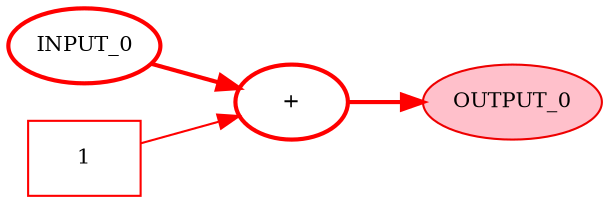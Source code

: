 strict digraph loopgraph {
    rankdir=LR; node [fontsize=10];
S0x1c40b00[label="+" color="red" style="bold" shape="ellipse"];
S0x7ff898004f20[label="INPUT_0" color="red" style="bold" shape="ellipse"];
S0x7ff898004f20 -> S0x1c40b00[ color="red" style="bold"];
S0x1c1b2a0[label="1" color="red" shape="box"];
S0x1c1b2a0 -> S0x1c40b00[ color="red"];
OUTPUT_0[color="red2" style="filled" fillcolor="pink"];
S0x1c40b00 -> OUTPUT_0[ color="red" style="bold"];
}

